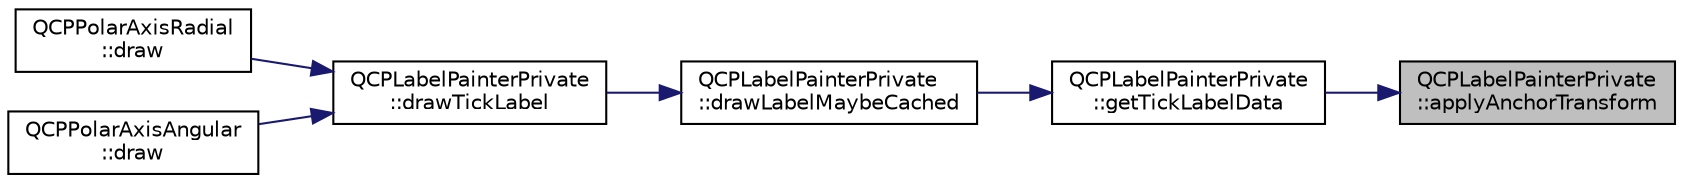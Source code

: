 digraph "QCPLabelPainterPrivate::applyAnchorTransform"
{
 // LATEX_PDF_SIZE
  edge [fontname="Helvetica",fontsize="10",labelfontname="Helvetica",labelfontsize="10"];
  node [fontname="Helvetica",fontsize="10",shape=record];
  rankdir="RL";
  Node1 [label="QCPLabelPainterPrivate\l::applyAnchorTransform",height=0.2,width=0.4,color="black", fillcolor="grey75", style="filled", fontcolor="black",tooltip=" "];
  Node1 -> Node2 [dir="back",color="midnightblue",fontsize="10",style="solid",fontname="Helvetica"];
  Node2 [label="QCPLabelPainterPrivate\l::getTickLabelData",height=0.2,width=0.4,color="black", fillcolor="white", style="filled",URL="$classQCPLabelPainterPrivate.html#ada8cc30c2d8858c2ba668c7cab325bf8",tooltip=" "];
  Node2 -> Node3 [dir="back",color="midnightblue",fontsize="10",style="solid",fontname="Helvetica"];
  Node3 [label="QCPLabelPainterPrivate\l::drawLabelMaybeCached",height=0.2,width=0.4,color="black", fillcolor="white", style="filled",URL="$classQCPLabelPainterPrivate.html#acbd502e7cdacd74df52a74533f854112",tooltip=" "];
  Node3 -> Node4 [dir="back",color="midnightblue",fontsize="10",style="solid",fontname="Helvetica"];
  Node4 [label="QCPLabelPainterPrivate\l::drawTickLabel",height=0.2,width=0.4,color="black", fillcolor="white", style="filled",URL="$classQCPLabelPainterPrivate.html#a0fc131025d187102325143644fff785f",tooltip=" "];
  Node4 -> Node5 [dir="back",color="midnightblue",fontsize="10",style="solid",fontname="Helvetica"];
  Node5 [label="QCPPolarAxisRadial\l::draw",height=0.2,width=0.4,color="black", fillcolor="white", style="filled",URL="$classQCPPolarAxisRadial.html#a3cdaf627422f95c727b15dceedc5dfe4",tooltip=" "];
  Node4 -> Node6 [dir="back",color="midnightblue",fontsize="10",style="solid",fontname="Helvetica"];
  Node6 [label="QCPPolarAxisAngular\l::draw",height=0.2,width=0.4,color="black", fillcolor="white", style="filled",URL="$classQCPPolarAxisAngular.html#abc33754f6575a0ac2cdc597bbd11c6c7",tooltip=" "];
}
